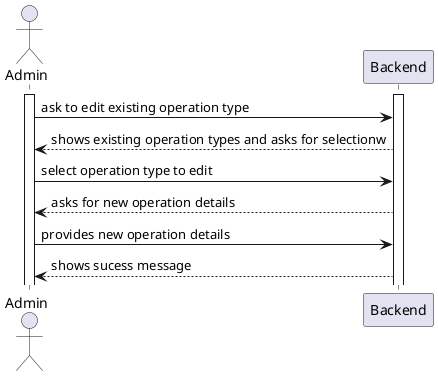 As an Admin, I want to edit existing operation types, so that I can update or correct 
information about the procedure. 
Acceptance Criteria: 
- Admins can search for and select an existing operation type to edit. 
- Editable fields include  operation name, required staff by specialization, and estimated 
duration. 
- Changes are reflected in the system immediately for future operation requests. 
- Historical data is maintained, but new operation requests will use the updated operation type 
information.


@startuml Level 1 Sequence Diagram for US 5.1.21
actor Admin
participant Backend

activate Admin
activate Backend
Admin -> Backend: ask to edit existing operation type
Backend --> Admin: shows existing operation types and asks for selectionw

Admin -> Backend: select operation type to edit

Backend --> Admin: asks for new operation details
Admin -> Backend: provides new operation details

Backend --> Admin: shows sucess message

@enduml